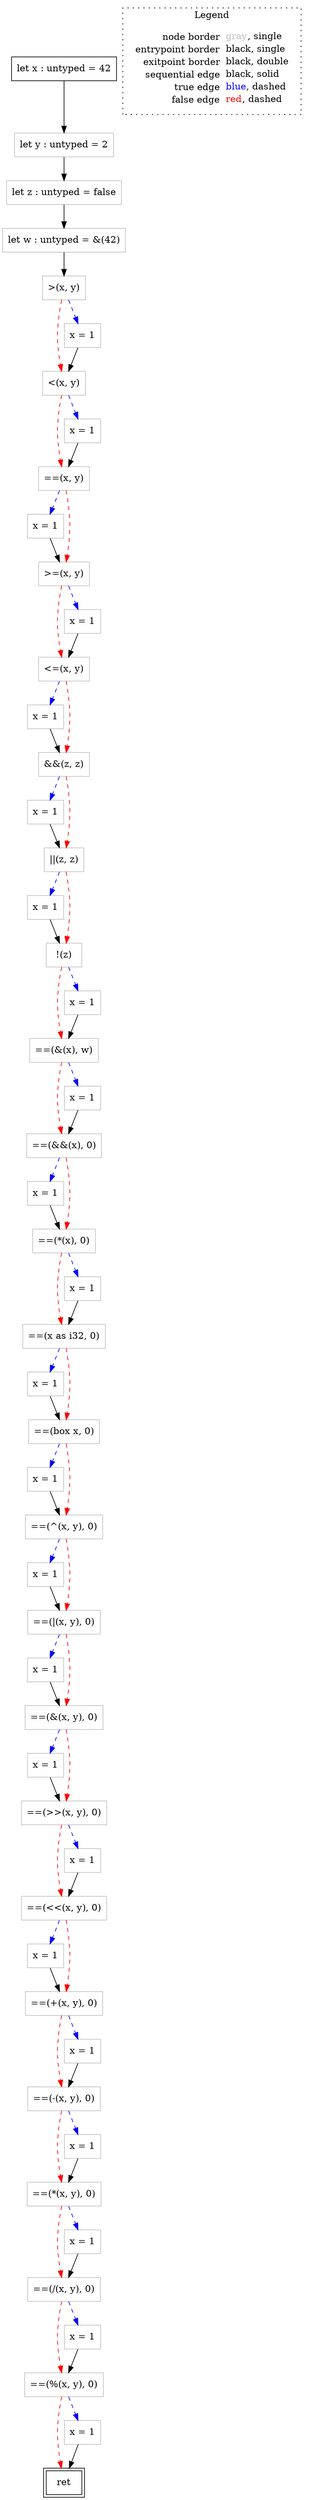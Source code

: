 digraph {
	"node0" [shape="rect",color="black",label=<let x : untyped = 42>];
	"node1" [shape="rect",color="gray",label=<x = 1>];
	"node2" [shape="rect",color="gray",label=<x = 1>];
	"node3" [shape="rect",color="gray",label=<x = 1>];
	"node4" [shape="rect",color="gray",label=<!(z)>];
	"node5" [shape="rect",color="gray",label=<==(x as i32, 0)>];
	"node6" [shape="rect",color="gray",label=<==(&gt;&gt;(x, y), 0)>];
	"node7" [shape="rect",color="black",peripheries="2",label=<ret>];
	"node8" [shape="rect",color="gray",label=<x = 1>];
	"node9" [shape="rect",color="gray",label=<==(-(x, y), 0)>];
	"node10" [shape="rect",color="gray",label=<&gt;(x, y)>];
	"node11" [shape="rect",color="gray",label=<&lt;(x, y)>];
	"node12" [shape="rect",color="gray",label=<==(&amp;(x), w)>];
	"node13" [shape="rect",color="gray",label=<&lt;=(x, y)>];
	"node14" [shape="rect",color="gray",label=<==(|(x, y), 0)>];
	"node15" [shape="rect",color="gray",label=<x = 1>];
	"node16" [shape="rect",color="gray",label=<==(&lt;&lt;(x, y), 0)>];
	"node17" [shape="rect",color="gray",label=<x = 1>];
	"node18" [shape="rect",color="gray",label=<let w : untyped = &amp;(42)>];
	"node19" [shape="rect",color="gray",label=<x = 1>];
	"node20" [shape="rect",color="gray",label=<x = 1>];
	"node21" [shape="rect",color="gray",label=<x = 1>];
	"node22" [shape="rect",color="gray",label=<let z : untyped = false>];
	"node23" [shape="rect",color="gray",label=<x = 1>];
	"node24" [shape="rect",color="gray",label=<&amp;&amp;(z, z)>];
	"node25" [shape="rect",color="gray",label=<x = 1>];
	"node26" [shape="rect",color="gray",label=<let y : untyped = 2>];
	"node27" [shape="rect",color="gray",label=<x = 1>];
	"node28" [shape="rect",color="gray",label=<==(x, y)>];
	"node29" [shape="rect",color="gray",label=<==(%(x, y), 0)>];
	"node30" [shape="rect",color="gray",label=<x = 1>];
	"node31" [shape="rect",color="gray",label=<==(&amp;(x, y), 0)>];
	"node32" [shape="rect",color="gray",label=<==(*(x, y), 0)>];
	"node33" [shape="rect",color="gray",label=<&gt;=(x, y)>];
	"node34" [shape="rect",color="gray",label=<x = 1>];
	"node35" [shape="rect",color="gray",label=<==(/(x, y), 0)>];
	"node36" [shape="rect",color="gray",label=<==(box x, 0)>];
	"node37" [shape="rect",color="gray",label=<==(&amp;&amp;(x), 0)>];
	"node38" [shape="rect",color="gray",label=<==(^(x, y), 0)>];
	"node39" [shape="rect",color="gray",label=<==(+(x, y), 0)>];
	"node40" [shape="rect",color="gray",label=<x = 1>];
	"node41" [shape="rect",color="gray",label=<x = 1>];
	"node42" [shape="rect",color="gray",label=<x = 1>];
	"node43" [shape="rect",color="gray",label=<==(*(x), 0)>];
	"node44" [shape="rect",color="gray",label=<x = 1>];
	"node45" [shape="rect",color="gray",label=<x = 1>];
	"node46" [shape="rect",color="gray",label=<x = 1>];
	"node47" [shape="rect",color="gray",label=<x = 1>];
	"node48" [shape="rect",color="gray",label=<||(z, z)>];
	"node49" [shape="rect",color="gray",label=<x = 1>];
	"node50" [shape="rect",color="gray",label=<x = 1>];
	"node1" -> "node6" [color="black"];
	"node2" -> "node36" [color="black"];
	"node3" -> "node4" [color="black"];
	"node4" -> "node12" [color="red",style="dashed"];
	"node4" -> "node42" [color="blue",style="dashed"];
	"node5" -> "node2" [color="blue",style="dashed"];
	"node5" -> "node36" [color="red",style="dashed"];
	"node6" -> "node16" [color="red",style="dashed"];
	"node6" -> "node25" [color="blue",style="dashed"];
	"node8" -> "node14" [color="black"];
	"node9" -> "node32" [color="red",style="dashed"];
	"node9" -> "node45" [color="blue",style="dashed"];
	"node10" -> "node15" [color="blue",style="dashed"];
	"node10" -> "node11" [color="red",style="dashed"];
	"node11" -> "node40" [color="blue",style="dashed"];
	"node11" -> "node28" [color="red",style="dashed"];
	"node12" -> "node46" [color="blue",style="dashed"];
	"node12" -> "node37" [color="red",style="dashed"];
	"node13" -> "node23" [color="blue",style="dashed"];
	"node13" -> "node24" [color="red",style="dashed"];
	"node14" -> "node30" [color="blue",style="dashed"];
	"node14" -> "node31" [color="red",style="dashed"];
	"node15" -> "node11" [color="black"];
	"node16" -> "node20" [color="blue",style="dashed"];
	"node16" -> "node39" [color="red",style="dashed"];
	"node17" -> "node43" [color="black"];
	"node18" -> "node10" [color="black"];
	"node19" -> "node33" [color="black"];
	"node20" -> "node39" [color="black"];
	"node21" -> "node13" [color="black"];
	"node22" -> "node18" [color="black"];
	"node23" -> "node24" [color="black"];
	"node24" -> "node27" [color="blue",style="dashed"];
	"node24" -> "node48" [color="red",style="dashed"];
	"node25" -> "node16" [color="black"];
	"node26" -> "node22" [color="black"];
	"node27" -> "node48" [color="black"];
	"node28" -> "node33" [color="red",style="dashed"];
	"node28" -> "node19" [color="blue",style="dashed"];
	"node29" -> "node41" [color="blue",style="dashed"];
	"node29" -> "node7" [color="red",style="dashed"];
	"node0" -> "node26" [color="black"];
	"node30" -> "node31" [color="black"];
	"node31" -> "node1" [color="blue",style="dashed"];
	"node31" -> "node6" [color="red",style="dashed"];
	"node32" -> "node35" [color="red",style="dashed"];
	"node32" -> "node49" [color="blue",style="dashed"];
	"node33" -> "node21" [color="blue",style="dashed"];
	"node33" -> "node13" [color="red",style="dashed"];
	"node34" -> "node38" [color="black"];
	"node35" -> "node29" [color="red",style="dashed"];
	"node35" -> "node50" [color="blue",style="dashed"];
	"node36" -> "node34" [color="blue",style="dashed"];
	"node36" -> "node38" [color="red",style="dashed"];
	"node37" -> "node43" [color="red",style="dashed"];
	"node37" -> "node17" [color="blue",style="dashed"];
	"node38" -> "node8" [color="blue",style="dashed"];
	"node38" -> "node14" [color="red",style="dashed"];
	"node39" -> "node47" [color="blue",style="dashed"];
	"node39" -> "node9" [color="red",style="dashed"];
	"node40" -> "node28" [color="black"];
	"node41" -> "node7" [color="black"];
	"node42" -> "node12" [color="black"];
	"node43" -> "node5" [color="red",style="dashed"];
	"node43" -> "node44" [color="blue",style="dashed"];
	"node44" -> "node5" [color="black"];
	"node45" -> "node32" [color="black"];
	"node46" -> "node37" [color="black"];
	"node47" -> "node9" [color="black"];
	"node48" -> "node3" [color="blue",style="dashed"];
	"node48" -> "node4" [color="red",style="dashed"];
	"node49" -> "node35" [color="black"];
	"node50" -> "node29" [color="black"];
subgraph cluster_legend {
	label="Legend";
	style=dotted;
	node [shape=plaintext];
	"legend" [label=<<table border="0" cellpadding="2" cellspacing="0" cellborder="0"><tr><td align="right">node border&nbsp;</td><td align="left"><font color="gray">gray</font>, single</td></tr><tr><td align="right">entrypoint border&nbsp;</td><td align="left"><font color="black">black</font>, single</td></tr><tr><td align="right">exitpoint border&nbsp;</td><td align="left"><font color="black">black</font>, double</td></tr><tr><td align="right">sequential edge&nbsp;</td><td align="left"><font color="black">black</font>, solid</td></tr><tr><td align="right">true edge&nbsp;</td><td align="left"><font color="blue">blue</font>, dashed</td></tr><tr><td align="right">false edge&nbsp;</td><td align="left"><font color="red">red</font>, dashed</td></tr></table>>];
}

}
